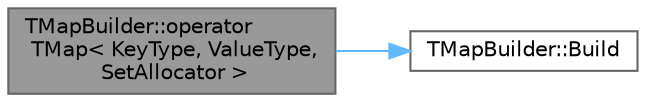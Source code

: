 digraph "TMapBuilder::operator TMap&lt; KeyType, ValueType, SetAllocator &gt;"
{
 // INTERACTIVE_SVG=YES
 // LATEX_PDF_SIZE
  bgcolor="transparent";
  edge [fontname=Helvetica,fontsize=10,labelfontname=Helvetica,labelfontsize=10];
  node [fontname=Helvetica,fontsize=10,shape=box,height=0.2,width=0.4];
  rankdir="LR";
  Node1 [id="Node000001",label="TMapBuilder::operator\l TMap\< KeyType, ValueType,\l SetAllocator \>",height=0.2,width=0.4,color="gray40", fillcolor="grey60", style="filled", fontcolor="black",tooltip="Implicit conversion operator to build the map as configured."];
  Node1 -> Node2 [id="edge1_Node000001_Node000002",color="steelblue1",style="solid",tooltip=" "];
  Node2 [id="Node000002",label="TMapBuilder::Build",height=0.2,width=0.4,color="grey40", fillcolor="white", style="filled",URL="$da/dc7/classTMapBuilder.html#a542c396462fdbc300e9178dd2d8c8335",tooltip="Builds the map as configured."];
}
